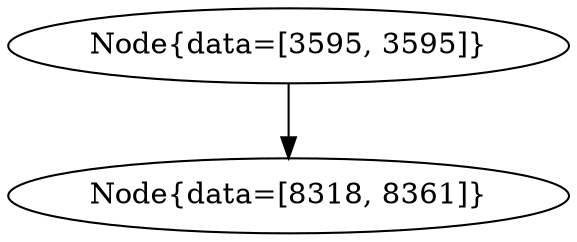 digraph G{
1897989813 [label="Node{data=[3595, 3595]}"]
1897989813 -> 1552603831
1552603831 [label="Node{data=[8318, 8361]}"]
}